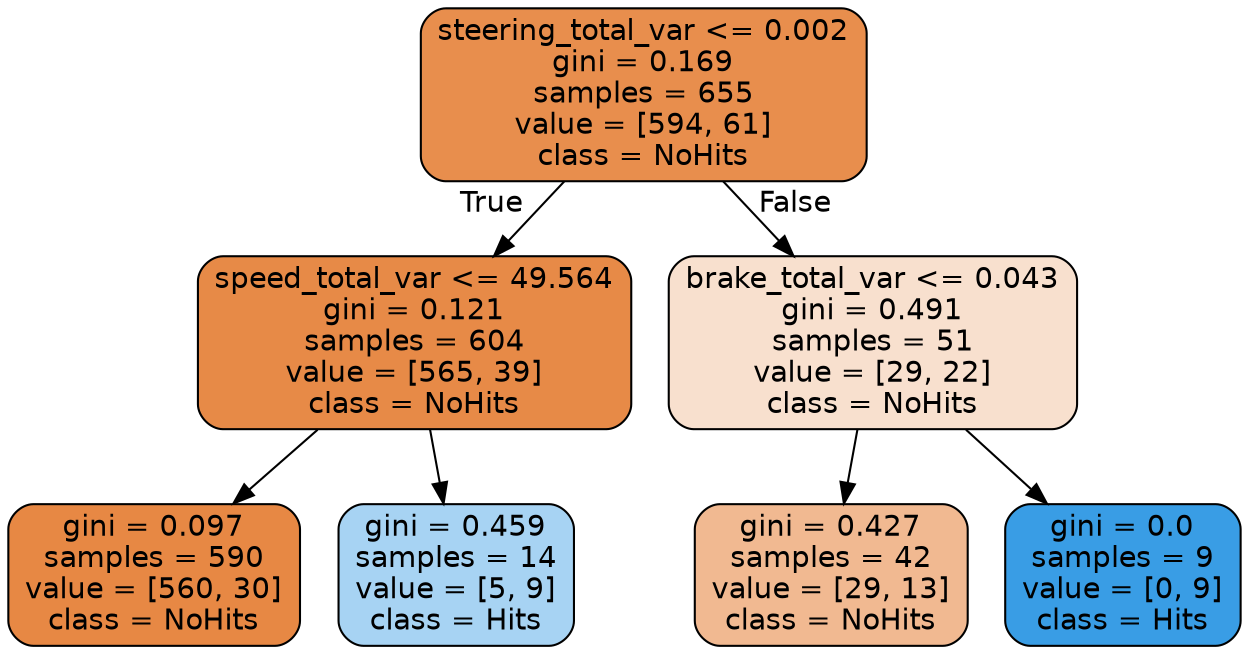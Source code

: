 digraph Tree {
node [shape=box, style="filled, rounded", color="black", fontname=helvetica] ;
edge [fontname=helvetica] ;
0 [label="steering_total_var <= 0.002\ngini = 0.169\nsamples = 655\nvalue = [594, 61]\nclass = NoHits", fillcolor="#e58139e5"] ;
1 [label="speed_total_var <= 49.564\ngini = 0.121\nsamples = 604\nvalue = [565, 39]\nclass = NoHits", fillcolor="#e58139ed"] ;
0 -> 1 [labeldistance=2.5, labelangle=45, headlabel="True"] ;
2 [label="gini = 0.097\nsamples = 590\nvalue = [560, 30]\nclass = NoHits", fillcolor="#e58139f1"] ;
1 -> 2 ;
3 [label="gini = 0.459\nsamples = 14\nvalue = [5, 9]\nclass = Hits", fillcolor="#399de571"] ;
1 -> 3 ;
4 [label="brake_total_var <= 0.043\ngini = 0.491\nsamples = 51\nvalue = [29, 22]\nclass = NoHits", fillcolor="#e581393e"] ;
0 -> 4 [labeldistance=2.5, labelangle=-45, headlabel="False"] ;
5 [label="gini = 0.427\nsamples = 42\nvalue = [29, 13]\nclass = NoHits", fillcolor="#e581398d"] ;
4 -> 5 ;
6 [label="gini = 0.0\nsamples = 9\nvalue = [0, 9]\nclass = Hits", fillcolor="#399de5ff"] ;
4 -> 6 ;
}